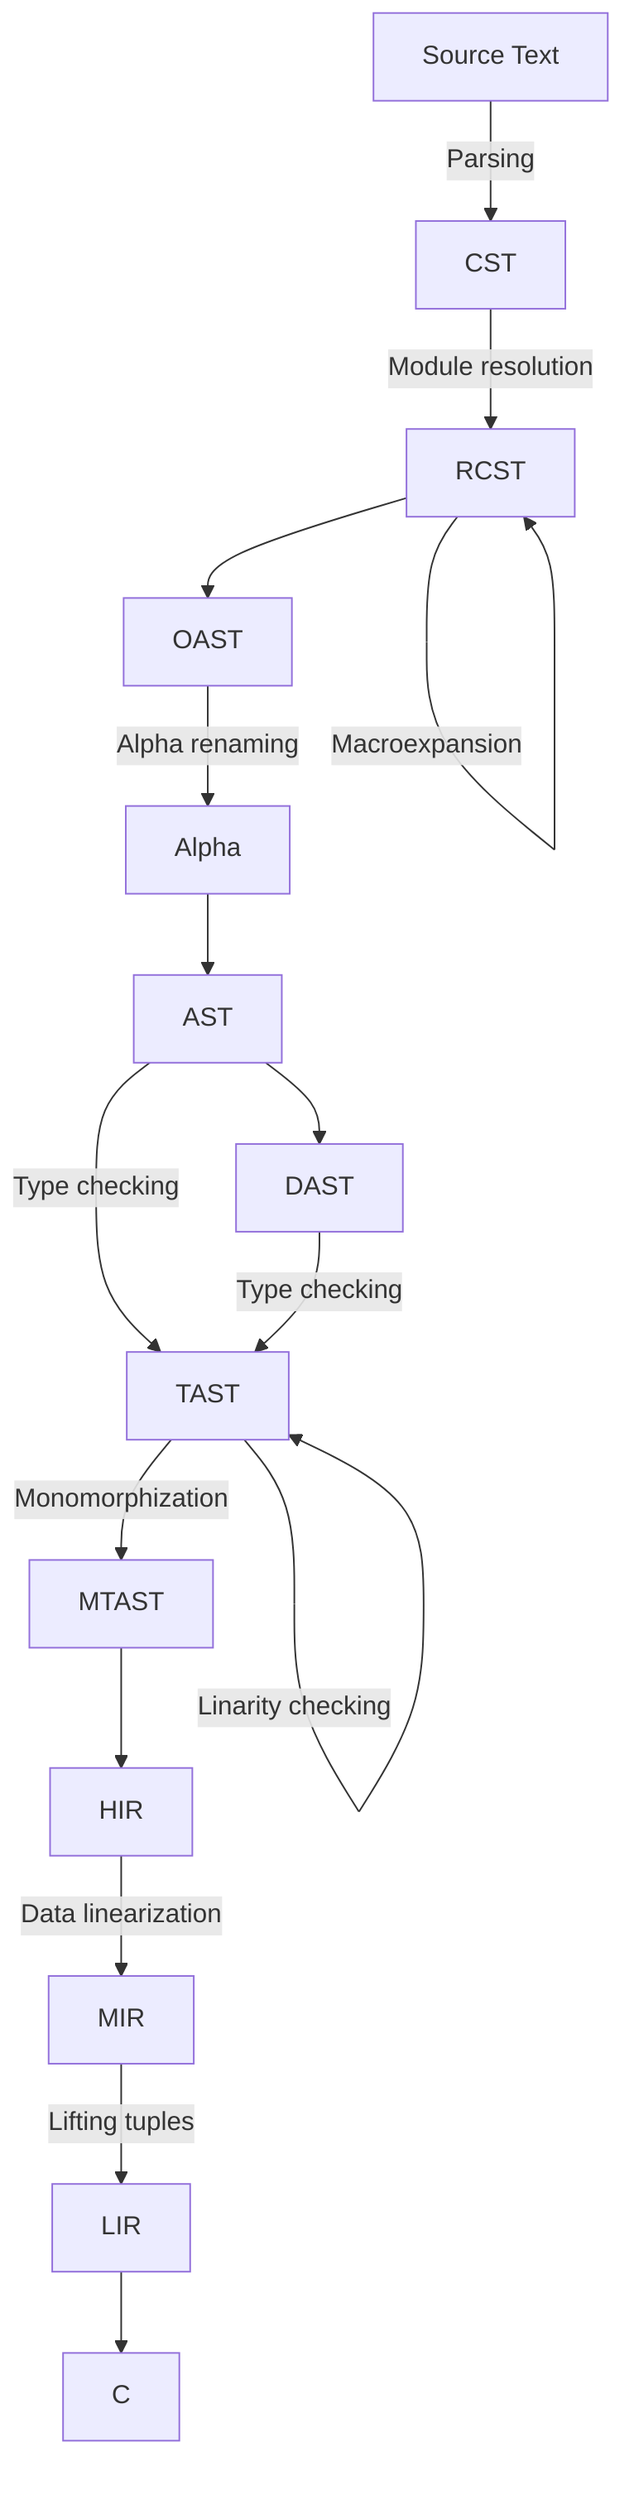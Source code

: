 graph TB
    Text[Source Text] -->|Parsing| CST
    CST --> |Module resolution|RCST
    RCST --> OAST
    RCST --> |Macroexpansion|RCST
    OAST --> |Alpha renaming|Alpha
    Alpha --> AST
    AST --> DAST
    AST --> |Type checking|TAST
    DAST --> |Type checking|TAST
    TAST --> |Linarity checking|TAST
    TAST --> |Monomorphization|MTAST
    MTAST --> HIR
    HIR --> |Data linearization|MIR
    MIR --> |Lifting tuples|LIR
    LIR --> C